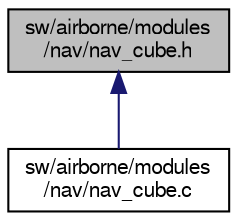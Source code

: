 digraph "sw/airborne/modules/nav/nav_cube.h"
{
  edge [fontname="FreeSans",fontsize="10",labelfontname="FreeSans",labelfontsize="10"];
  node [fontname="FreeSans",fontsize="10",shape=record];
  Node1 [label="sw/airborne/modules\l/nav/nav_cube.h",height=0.2,width=0.4,color="black", fillcolor="grey75", style="filled", fontcolor="black"];
  Node1 -> Node2 [dir="back",color="midnightblue",fontsize="10",style="solid",fontname="FreeSans"];
  Node2 [label="sw/airborne/modules\l/nav/nav_cube.c",height=0.2,width=0.4,color="black", fillcolor="white", style="filled",URL="$nav__cube_8c.html",tooltip="Fixedwing Navigation in a cube towards a center. "];
}
